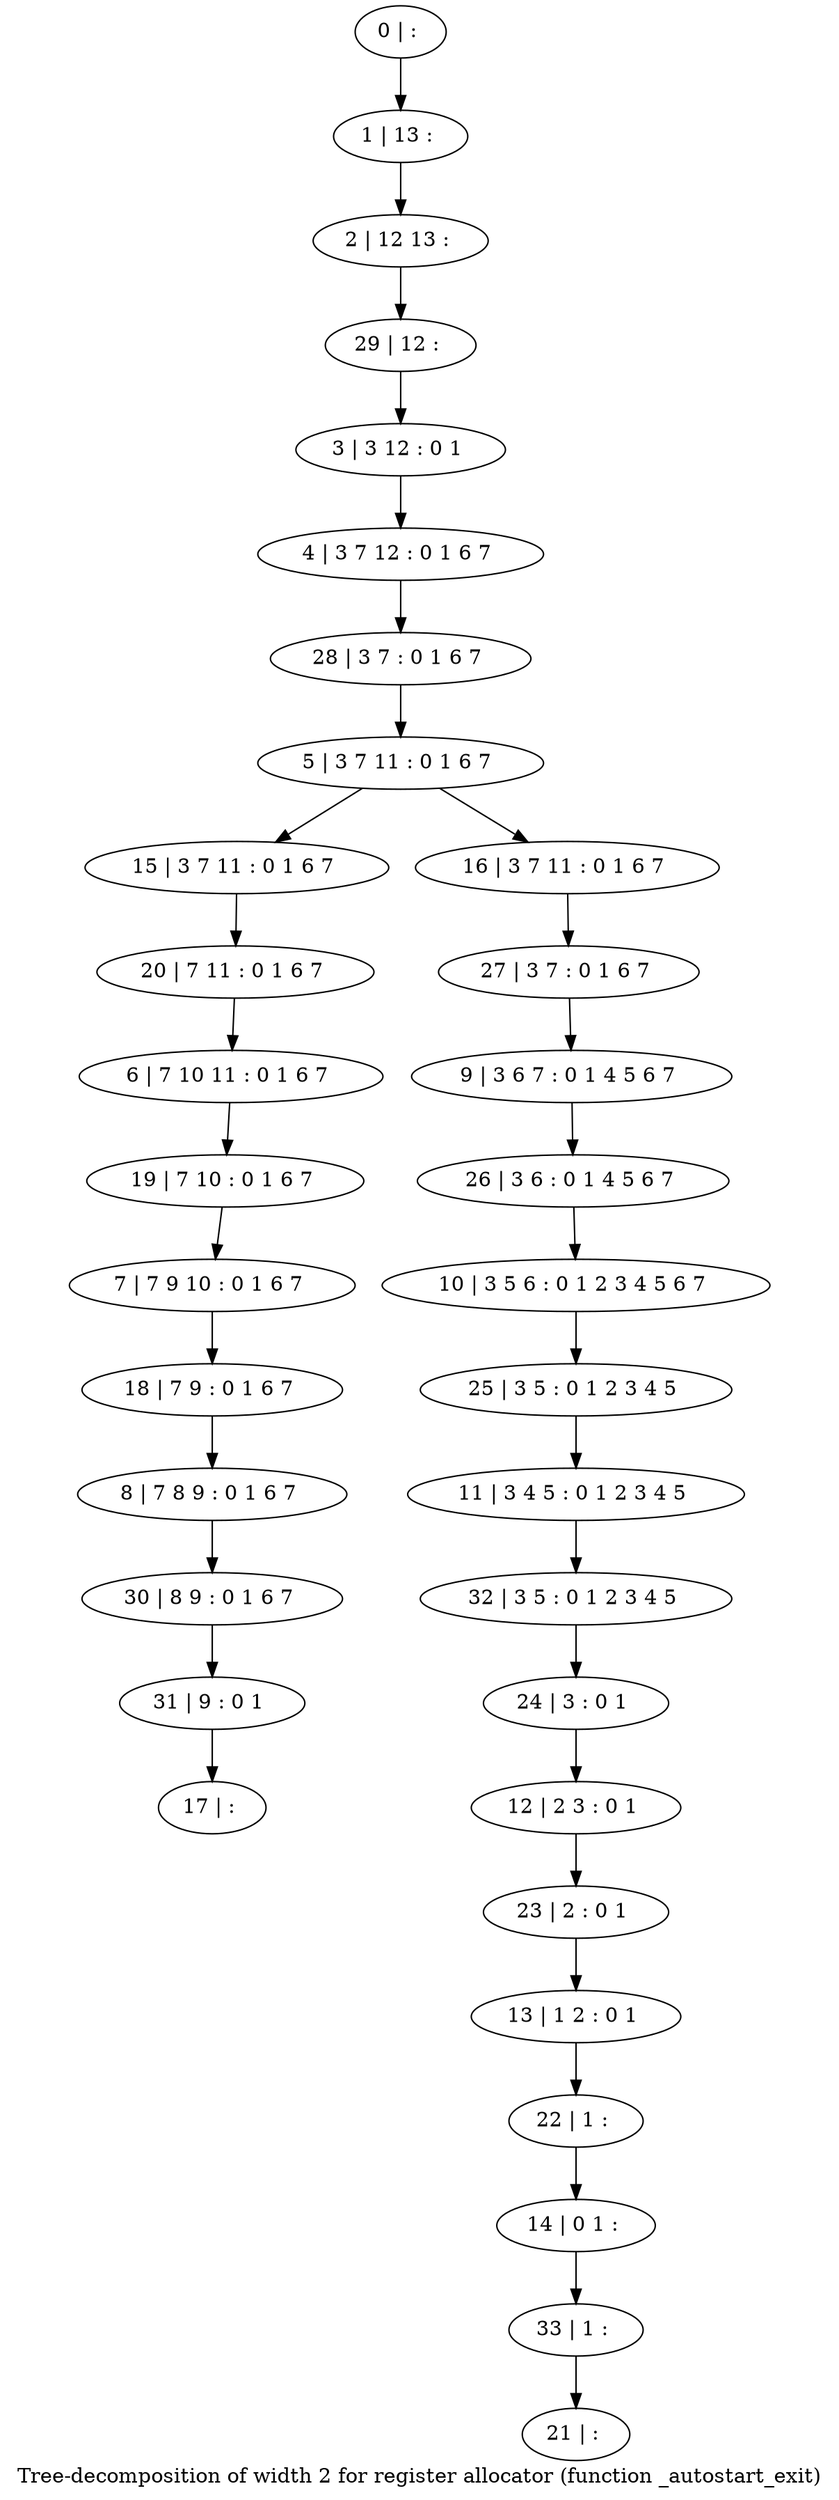 digraph G {
graph [label="Tree-decomposition of width 2 for register allocator (function _autostart_exit)"]
0[label="0 | : "];
1[label="1 | 13 : "];
2[label="2 | 12 13 : "];
3[label="3 | 3 12 : 0 1 "];
4[label="4 | 3 7 12 : 0 1 6 7 "];
5[label="5 | 3 7 11 : 0 1 6 7 "];
6[label="6 | 7 10 11 : 0 1 6 7 "];
7[label="7 | 7 9 10 : 0 1 6 7 "];
8[label="8 | 7 8 9 : 0 1 6 7 "];
9[label="9 | 3 6 7 : 0 1 4 5 6 7 "];
10[label="10 | 3 5 6 : 0 1 2 3 4 5 6 7 "];
11[label="11 | 3 4 5 : 0 1 2 3 4 5 "];
12[label="12 | 2 3 : 0 1 "];
13[label="13 | 1 2 : 0 1 "];
14[label="14 | 0 1 : "];
15[label="15 | 3 7 11 : 0 1 6 7 "];
16[label="16 | 3 7 11 : 0 1 6 7 "];
17[label="17 | : "];
18[label="18 | 7 9 : 0 1 6 7 "];
19[label="19 | 7 10 : 0 1 6 7 "];
20[label="20 | 7 11 : 0 1 6 7 "];
21[label="21 | : "];
22[label="22 | 1 : "];
23[label="23 | 2 : 0 1 "];
24[label="24 | 3 : 0 1 "];
25[label="25 | 3 5 : 0 1 2 3 4 5 "];
26[label="26 | 3 6 : 0 1 4 5 6 7 "];
27[label="27 | 3 7 : 0 1 6 7 "];
28[label="28 | 3 7 : 0 1 6 7 "];
29[label="29 | 12 : "];
30[label="30 | 8 9 : 0 1 6 7 "];
31[label="31 | 9 : 0 1 "];
32[label="32 | 3 5 : 0 1 2 3 4 5 "];
33[label="33 | 1 : "];
0->1 ;
1->2 ;
3->4 ;
5->15 ;
5->16 ;
18->8 ;
7->18 ;
19->7 ;
6->19 ;
20->6 ;
15->20 ;
22->14 ;
13->22 ;
23->13 ;
12->23 ;
24->12 ;
25->11 ;
10->25 ;
26->10 ;
9->26 ;
27->9 ;
16->27 ;
28->5 ;
4->28 ;
29->3 ;
2->29 ;
8->30 ;
31->17 ;
30->31 ;
32->24 ;
11->32 ;
33->21 ;
14->33 ;
}
